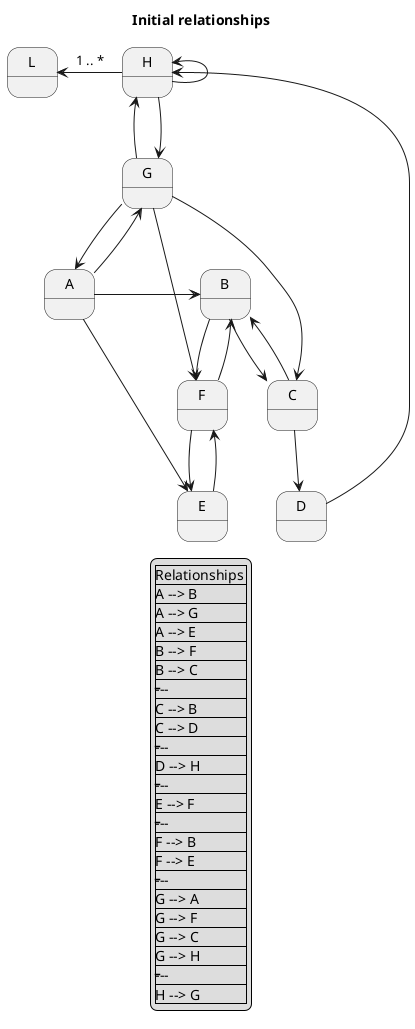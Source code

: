 @startuml

	title Initial relationships

	state A
	state B
	state C
	state D
	state E
	state F
	state G
	state H
	state L

	A -right-> B
	A -down-> G
	A -down-> E

	B -right-> F
	B -down-> C
	
	C --> B
	C -down-> D
	
	D -down-> H

	E --> F


	F --> B
	F --> E

	G --> A
	G --> F
	G -right-> C
	G -left-> H

	H --> G
	H -up-> H

	H -left-> L : 1 .. *

 legend
 |Relationships |
|A --> B|
|A --> G|
|A --> E|
|B --> F|
|B --> C|
|-------|
|C --> B|
|C --> D|
|-------|
|D --> H|
|-------|
|E --> F|
|-------|
|F --> B|
|F --> E|
|-------|
|G --> A|
|G --> F|
|G --> C|
|G --> H|
|-------|
|H --> G|
 endlegend	
@enduml

